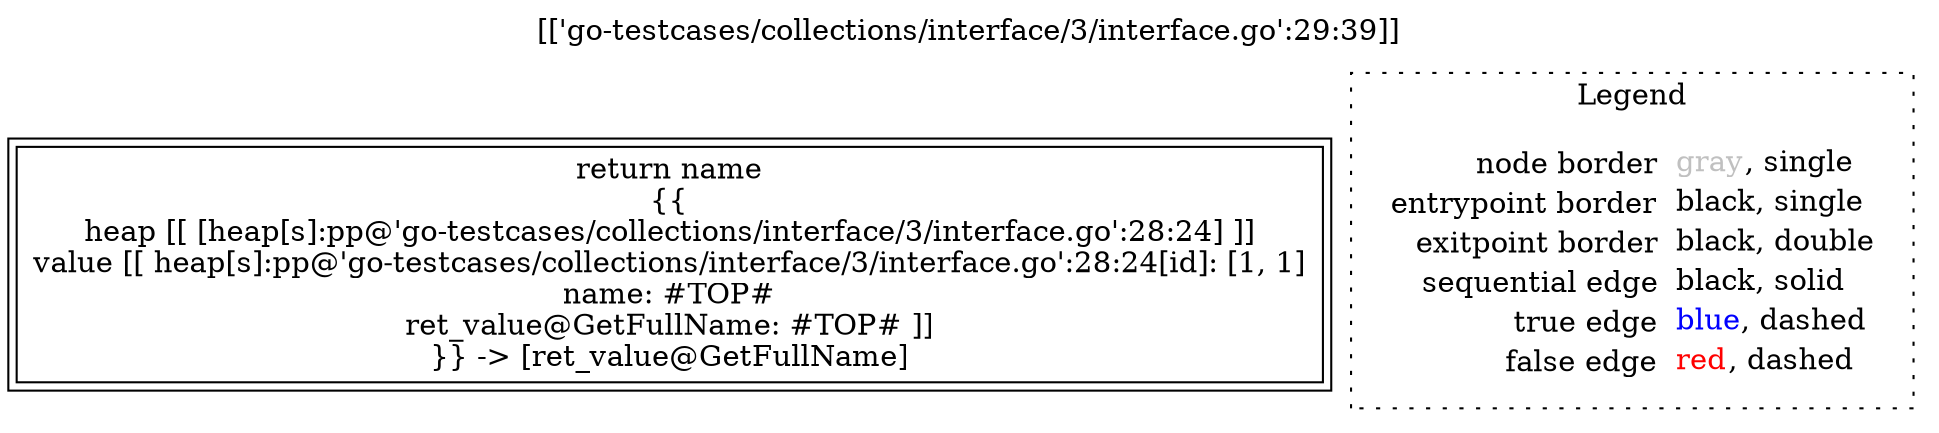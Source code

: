 digraph {
	labelloc="t";
	label="[['go-testcases/collections/interface/3/interface.go':29:39]]";
	"node0" [shape="rect",color="black",peripheries="2",label=<return name<BR/>{{<BR/>heap [[ [heap[s]:pp@'go-testcases/collections/interface/3/interface.go':28:24] ]]<BR/>value [[ heap[s]:pp@'go-testcases/collections/interface/3/interface.go':28:24[id]: [1, 1]<BR/>name: #TOP#<BR/>ret_value@GetFullName: #TOP# ]]<BR/>}} -&gt; [ret_value@GetFullName]>];
subgraph cluster_legend {
	label="Legend";
	style=dotted;
	node [shape=plaintext];
	"legend" [label=<<table border="0" cellpadding="2" cellspacing="0" cellborder="0"><tr><td align="right">node border&nbsp;</td><td align="left"><font color="gray">gray</font>, single</td></tr><tr><td align="right">entrypoint border&nbsp;</td><td align="left"><font color="black">black</font>, single</td></tr><tr><td align="right">exitpoint border&nbsp;</td><td align="left"><font color="black">black</font>, double</td></tr><tr><td align="right">sequential edge&nbsp;</td><td align="left"><font color="black">black</font>, solid</td></tr><tr><td align="right">true edge&nbsp;</td><td align="left"><font color="blue">blue</font>, dashed</td></tr><tr><td align="right">false edge&nbsp;</td><td align="left"><font color="red">red</font>, dashed</td></tr></table>>];
}

}
